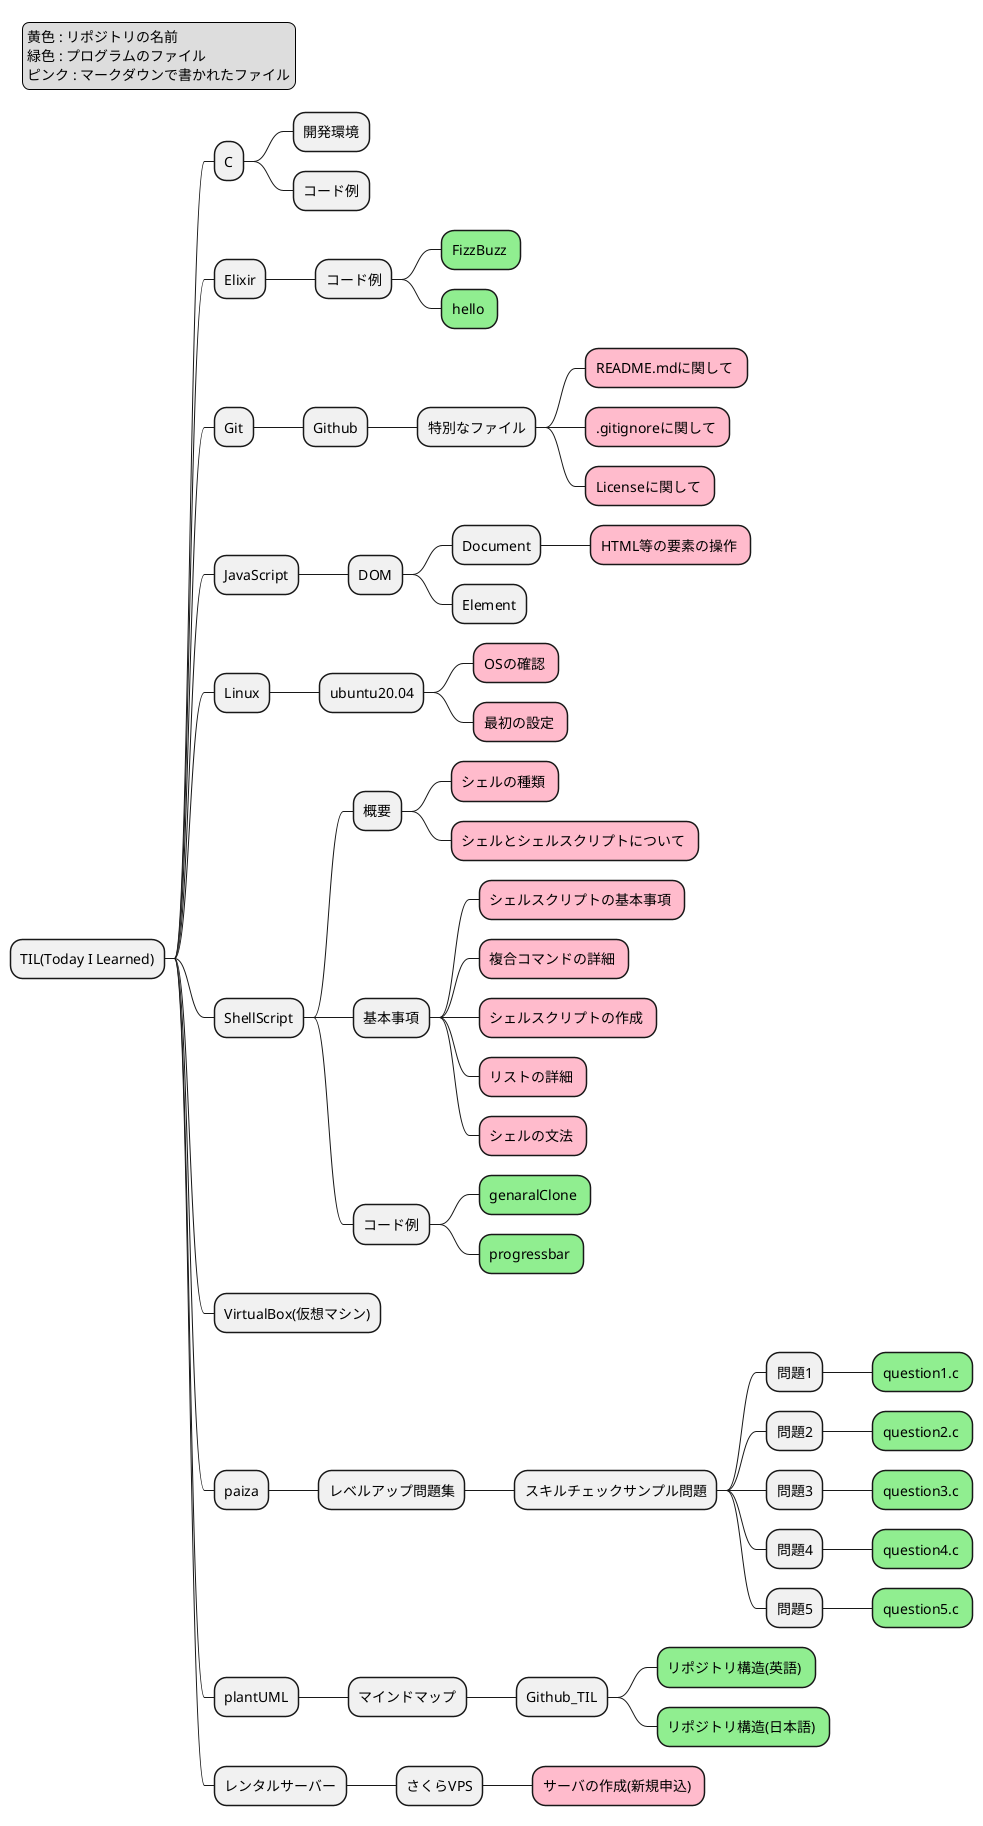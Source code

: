 @startmindmap RepositoryStructureJ
<style>
mindmapDiagram {
  .green {
    BackgroundColor #90ee90
  }
  .rose {
    BackgroundColor #FFBBCC
  }
}
</style>

* TIL(Today I Learned)

** C
*** 開発環境
*** コード例

** Elixir
*** コード例
**** FizzBuzz <<green>>
**** hello <<green>>

** Git
*** Github
**** 特別なファイル
***** README.mdに関して <<rose>>
***** .gitignoreに関して <<rose>>
***** Licenseに関して <<rose>>

** JavaScript
*** DOM
**** Document
***** HTML等の要素の操作 <<rose>>
**** Element

** Linux
*** ubuntu20.04
**** OSの確認 <<rose>>
**** 最初の設定 <<rose>>

** ShellScript
*** 概要
**** シェルの種類 <<rose>>
**** シェルとシェルスクリプトについて <<rose>>
*** 基本事項
**** シェルスクリプトの基本事項 <<rose>>
**** 複合コマンドの詳細 <<rose>>
**** シェルスクリプトの作成 <<rose>>
**** リストの詳細 <<rose>>
**** シェルの文法 <<rose>>
*** コード例
**** genaralClone <<green>>
**** progressbar <<green>>

** VirtualBox(仮想マシン)

** paiza
*** レベルアップ問題集
**** スキルチェックサンプル問題
***** 問題1
****** question1.c <<green>>
***** 問題2
****** question2.c <<green>>
***** 問題3
****** question3.c <<green>>
***** 問題4
****** question4.c <<green>>
***** 問題5
****** question5.c <<green>>

** plantUML
*** マインドマップ
**** Github_TIL
***** リポジトリ構造(英語) <<green>>
***** リポジトリ構造(日本語) <<green>>

** レンタルサーバー
*** さくらVPS
**** サーバの作成(新規申込) <<rose>>


legend top left
    黄色 : リポジトリの名前
    緑色 : プログラムのファイル
    ピンク : マークダウンで書かれたファイル
endlegend

@endmindmap
